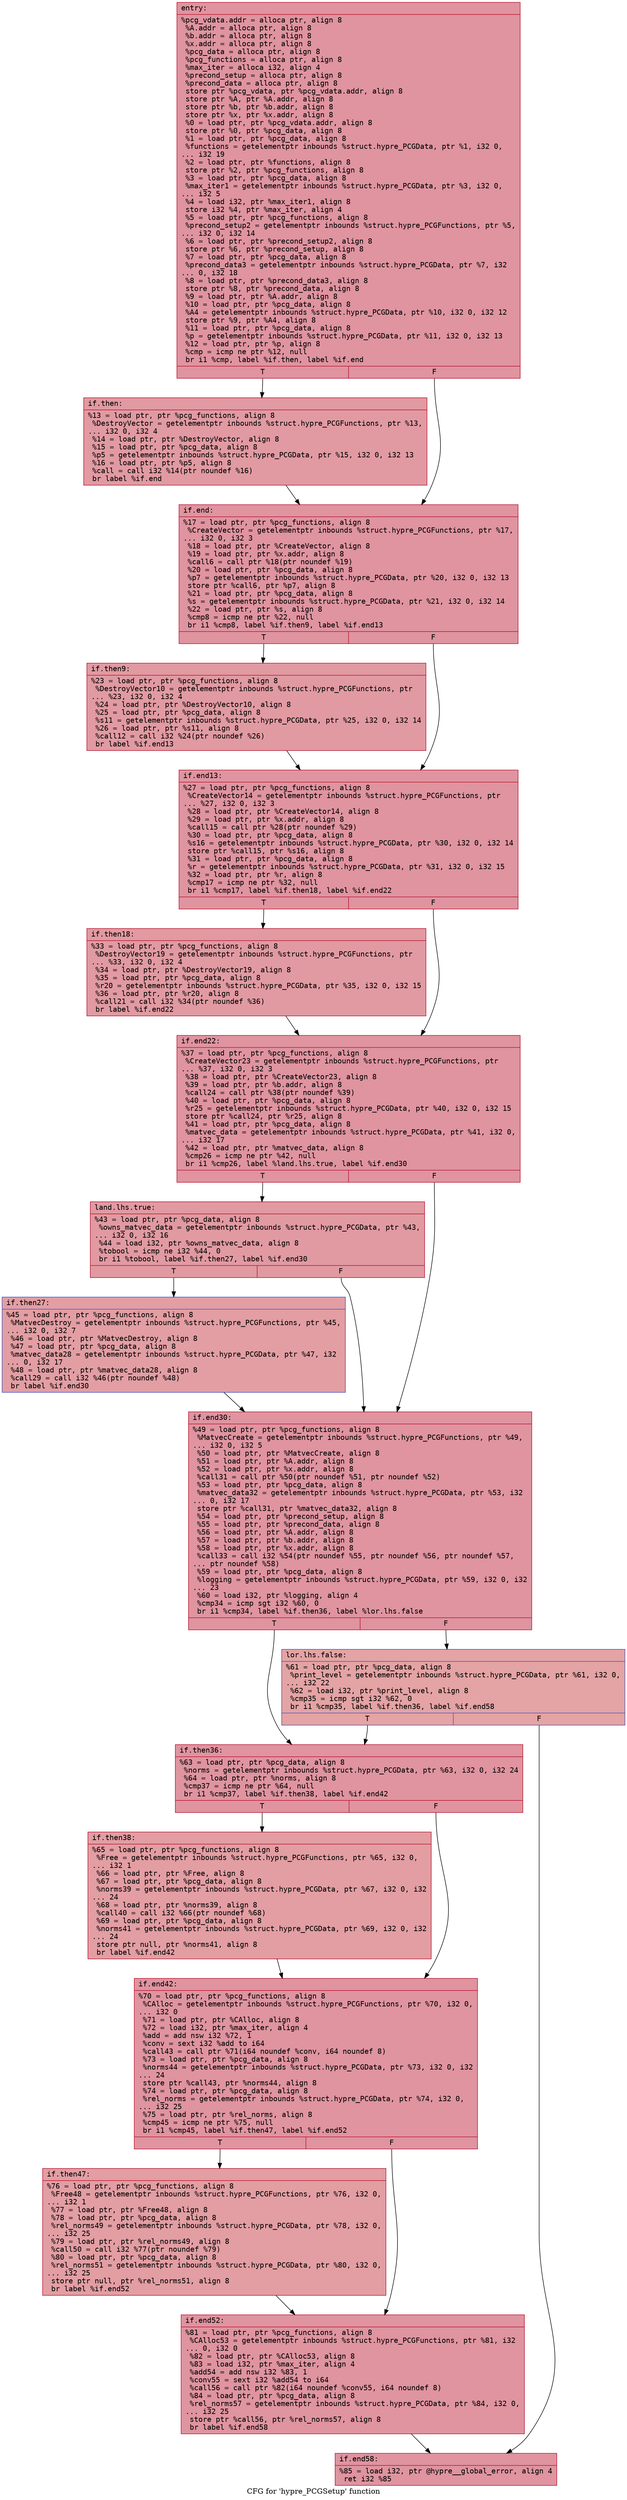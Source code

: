 digraph "CFG for 'hypre_PCGSetup' function" {
	label="CFG for 'hypre_PCGSetup' function";

	Node0x557061632d00 [shape=record,color="#b70d28ff", style=filled, fillcolor="#b70d2870" fontname="Courier",label="{entry:\l|  %pcg_vdata.addr = alloca ptr, align 8\l  %A.addr = alloca ptr, align 8\l  %b.addr = alloca ptr, align 8\l  %x.addr = alloca ptr, align 8\l  %pcg_data = alloca ptr, align 8\l  %pcg_functions = alloca ptr, align 8\l  %max_iter = alloca i32, align 4\l  %precond_setup = alloca ptr, align 8\l  %precond_data = alloca ptr, align 8\l  store ptr %pcg_vdata, ptr %pcg_vdata.addr, align 8\l  store ptr %A, ptr %A.addr, align 8\l  store ptr %b, ptr %b.addr, align 8\l  store ptr %x, ptr %x.addr, align 8\l  %0 = load ptr, ptr %pcg_vdata.addr, align 8\l  store ptr %0, ptr %pcg_data, align 8\l  %1 = load ptr, ptr %pcg_data, align 8\l  %functions = getelementptr inbounds %struct.hypre_PCGData, ptr %1, i32 0,\l... i32 19\l  %2 = load ptr, ptr %functions, align 8\l  store ptr %2, ptr %pcg_functions, align 8\l  %3 = load ptr, ptr %pcg_data, align 8\l  %max_iter1 = getelementptr inbounds %struct.hypre_PCGData, ptr %3, i32 0,\l... i32 5\l  %4 = load i32, ptr %max_iter1, align 8\l  store i32 %4, ptr %max_iter, align 4\l  %5 = load ptr, ptr %pcg_functions, align 8\l  %precond_setup2 = getelementptr inbounds %struct.hypre_PCGFunctions, ptr %5,\l... i32 0, i32 14\l  %6 = load ptr, ptr %precond_setup2, align 8\l  store ptr %6, ptr %precond_setup, align 8\l  %7 = load ptr, ptr %pcg_data, align 8\l  %precond_data3 = getelementptr inbounds %struct.hypre_PCGData, ptr %7, i32\l... 0, i32 18\l  %8 = load ptr, ptr %precond_data3, align 8\l  store ptr %8, ptr %precond_data, align 8\l  %9 = load ptr, ptr %A.addr, align 8\l  %10 = load ptr, ptr %pcg_data, align 8\l  %A4 = getelementptr inbounds %struct.hypre_PCGData, ptr %10, i32 0, i32 12\l  store ptr %9, ptr %A4, align 8\l  %11 = load ptr, ptr %pcg_data, align 8\l  %p = getelementptr inbounds %struct.hypre_PCGData, ptr %11, i32 0, i32 13\l  %12 = load ptr, ptr %p, align 8\l  %cmp = icmp ne ptr %12, null\l  br i1 %cmp, label %if.then, label %if.end\l|{<s0>T|<s1>F}}"];
	Node0x557061632d00:s0 -> Node0x5570616356d0[tooltip="entry -> if.then\nProbability 62.50%" ];
	Node0x557061632d00:s1 -> Node0x557061635740[tooltip="entry -> if.end\nProbability 37.50%" ];
	Node0x5570616356d0 [shape=record,color="#b70d28ff", style=filled, fillcolor="#bb1b2c70" fontname="Courier",label="{if.then:\l|  %13 = load ptr, ptr %pcg_functions, align 8\l  %DestroyVector = getelementptr inbounds %struct.hypre_PCGFunctions, ptr %13,\l... i32 0, i32 4\l  %14 = load ptr, ptr %DestroyVector, align 8\l  %15 = load ptr, ptr %pcg_data, align 8\l  %p5 = getelementptr inbounds %struct.hypre_PCGData, ptr %15, i32 0, i32 13\l  %16 = load ptr, ptr %p5, align 8\l  %call = call i32 %14(ptr noundef %16)\l  br label %if.end\l}"];
	Node0x5570616356d0 -> Node0x557061635740[tooltip="if.then -> if.end\nProbability 100.00%" ];
	Node0x557061635740 [shape=record,color="#b70d28ff", style=filled, fillcolor="#b70d2870" fontname="Courier",label="{if.end:\l|  %17 = load ptr, ptr %pcg_functions, align 8\l  %CreateVector = getelementptr inbounds %struct.hypre_PCGFunctions, ptr %17,\l... i32 0, i32 3\l  %18 = load ptr, ptr %CreateVector, align 8\l  %19 = load ptr, ptr %x.addr, align 8\l  %call6 = call ptr %18(ptr noundef %19)\l  %20 = load ptr, ptr %pcg_data, align 8\l  %p7 = getelementptr inbounds %struct.hypre_PCGData, ptr %20, i32 0, i32 13\l  store ptr %call6, ptr %p7, align 8\l  %21 = load ptr, ptr %pcg_data, align 8\l  %s = getelementptr inbounds %struct.hypre_PCGData, ptr %21, i32 0, i32 14\l  %22 = load ptr, ptr %s, align 8\l  %cmp8 = icmp ne ptr %22, null\l  br i1 %cmp8, label %if.then9, label %if.end13\l|{<s0>T|<s1>F}}"];
	Node0x557061635740:s0 -> Node0x5570616368e0[tooltip="if.end -> if.then9\nProbability 62.50%" ];
	Node0x557061635740:s1 -> Node0x557061636960[tooltip="if.end -> if.end13\nProbability 37.50%" ];
	Node0x5570616368e0 [shape=record,color="#b70d28ff", style=filled, fillcolor="#bb1b2c70" fontname="Courier",label="{if.then9:\l|  %23 = load ptr, ptr %pcg_functions, align 8\l  %DestroyVector10 = getelementptr inbounds %struct.hypre_PCGFunctions, ptr\l... %23, i32 0, i32 4\l  %24 = load ptr, ptr %DestroyVector10, align 8\l  %25 = load ptr, ptr %pcg_data, align 8\l  %s11 = getelementptr inbounds %struct.hypre_PCGData, ptr %25, i32 0, i32 14\l  %26 = load ptr, ptr %s11, align 8\l  %call12 = call i32 %24(ptr noundef %26)\l  br label %if.end13\l}"];
	Node0x5570616368e0 -> Node0x557061636960[tooltip="if.then9 -> if.end13\nProbability 100.00%" ];
	Node0x557061636960 [shape=record,color="#b70d28ff", style=filled, fillcolor="#b70d2870" fontname="Courier",label="{if.end13:\l|  %27 = load ptr, ptr %pcg_functions, align 8\l  %CreateVector14 = getelementptr inbounds %struct.hypre_PCGFunctions, ptr\l... %27, i32 0, i32 3\l  %28 = load ptr, ptr %CreateVector14, align 8\l  %29 = load ptr, ptr %x.addr, align 8\l  %call15 = call ptr %28(ptr noundef %29)\l  %30 = load ptr, ptr %pcg_data, align 8\l  %s16 = getelementptr inbounds %struct.hypre_PCGData, ptr %30, i32 0, i32 14\l  store ptr %call15, ptr %s16, align 8\l  %31 = load ptr, ptr %pcg_data, align 8\l  %r = getelementptr inbounds %struct.hypre_PCGData, ptr %31, i32 0, i32 15\l  %32 = load ptr, ptr %r, align 8\l  %cmp17 = icmp ne ptr %32, null\l  br i1 %cmp17, label %if.then18, label %if.end22\l|{<s0>T|<s1>F}}"];
	Node0x557061636960:s0 -> Node0x5570616377f0[tooltip="if.end13 -> if.then18\nProbability 62.50%" ];
	Node0x557061636960:s1 -> Node0x557061637870[tooltip="if.end13 -> if.end22\nProbability 37.50%" ];
	Node0x5570616377f0 [shape=record,color="#b70d28ff", style=filled, fillcolor="#bb1b2c70" fontname="Courier",label="{if.then18:\l|  %33 = load ptr, ptr %pcg_functions, align 8\l  %DestroyVector19 = getelementptr inbounds %struct.hypre_PCGFunctions, ptr\l... %33, i32 0, i32 4\l  %34 = load ptr, ptr %DestroyVector19, align 8\l  %35 = load ptr, ptr %pcg_data, align 8\l  %r20 = getelementptr inbounds %struct.hypre_PCGData, ptr %35, i32 0, i32 15\l  %36 = load ptr, ptr %r20, align 8\l  %call21 = call i32 %34(ptr noundef %36)\l  br label %if.end22\l}"];
	Node0x5570616377f0 -> Node0x557061637870[tooltip="if.then18 -> if.end22\nProbability 100.00%" ];
	Node0x557061637870 [shape=record,color="#b70d28ff", style=filled, fillcolor="#b70d2870" fontname="Courier",label="{if.end22:\l|  %37 = load ptr, ptr %pcg_functions, align 8\l  %CreateVector23 = getelementptr inbounds %struct.hypre_PCGFunctions, ptr\l... %37, i32 0, i32 3\l  %38 = load ptr, ptr %CreateVector23, align 8\l  %39 = load ptr, ptr %b.addr, align 8\l  %call24 = call ptr %38(ptr noundef %39)\l  %40 = load ptr, ptr %pcg_data, align 8\l  %r25 = getelementptr inbounds %struct.hypre_PCGData, ptr %40, i32 0, i32 15\l  store ptr %call24, ptr %r25, align 8\l  %41 = load ptr, ptr %pcg_data, align 8\l  %matvec_data = getelementptr inbounds %struct.hypre_PCGData, ptr %41, i32 0,\l... i32 17\l  %42 = load ptr, ptr %matvec_data, align 8\l  %cmp26 = icmp ne ptr %42, null\l  br i1 %cmp26, label %land.lhs.true, label %if.end30\l|{<s0>T|<s1>F}}"];
	Node0x557061637870:s0 -> Node0x557061638d30[tooltip="if.end22 -> land.lhs.true\nProbability 62.50%" ];
	Node0x557061637870:s1 -> Node0x557061638db0[tooltip="if.end22 -> if.end30\nProbability 37.50%" ];
	Node0x557061638d30 [shape=record,color="#b70d28ff", style=filled, fillcolor="#bb1b2c70" fontname="Courier",label="{land.lhs.true:\l|  %43 = load ptr, ptr %pcg_data, align 8\l  %owns_matvec_data = getelementptr inbounds %struct.hypre_PCGData, ptr %43,\l... i32 0, i32 16\l  %44 = load i32, ptr %owns_matvec_data, align 8\l  %tobool = icmp ne i32 %44, 0\l  br i1 %tobool, label %if.then27, label %if.end30\l|{<s0>T|<s1>F}}"];
	Node0x557061638d30:s0 -> Node0x557061639210[tooltip="land.lhs.true -> if.then27\nProbability 62.50%" ];
	Node0x557061638d30:s1 -> Node0x557061638db0[tooltip="land.lhs.true -> if.end30\nProbability 37.50%" ];
	Node0x557061639210 [shape=record,color="#3d50c3ff", style=filled, fillcolor="#be242e70" fontname="Courier",label="{if.then27:\l|  %45 = load ptr, ptr %pcg_functions, align 8\l  %MatvecDestroy = getelementptr inbounds %struct.hypre_PCGFunctions, ptr %45,\l... i32 0, i32 7\l  %46 = load ptr, ptr %MatvecDestroy, align 8\l  %47 = load ptr, ptr %pcg_data, align 8\l  %matvec_data28 = getelementptr inbounds %struct.hypre_PCGData, ptr %47, i32\l... 0, i32 17\l  %48 = load ptr, ptr %matvec_data28, align 8\l  %call29 = call i32 %46(ptr noundef %48)\l  br label %if.end30\l}"];
	Node0x557061639210 -> Node0x557061638db0[tooltip="if.then27 -> if.end30\nProbability 100.00%" ];
	Node0x557061638db0 [shape=record,color="#b70d28ff", style=filled, fillcolor="#b70d2870" fontname="Courier",label="{if.end30:\l|  %49 = load ptr, ptr %pcg_functions, align 8\l  %MatvecCreate = getelementptr inbounds %struct.hypre_PCGFunctions, ptr %49,\l... i32 0, i32 5\l  %50 = load ptr, ptr %MatvecCreate, align 8\l  %51 = load ptr, ptr %A.addr, align 8\l  %52 = load ptr, ptr %x.addr, align 8\l  %call31 = call ptr %50(ptr noundef %51, ptr noundef %52)\l  %53 = load ptr, ptr %pcg_data, align 8\l  %matvec_data32 = getelementptr inbounds %struct.hypre_PCGData, ptr %53, i32\l... 0, i32 17\l  store ptr %call31, ptr %matvec_data32, align 8\l  %54 = load ptr, ptr %precond_setup, align 8\l  %55 = load ptr, ptr %precond_data, align 8\l  %56 = load ptr, ptr %A.addr, align 8\l  %57 = load ptr, ptr %b.addr, align 8\l  %58 = load ptr, ptr %x.addr, align 8\l  %call33 = call i32 %54(ptr noundef %55, ptr noundef %56, ptr noundef %57,\l... ptr noundef %58)\l  %59 = load ptr, ptr %pcg_data, align 8\l  %logging = getelementptr inbounds %struct.hypre_PCGData, ptr %59, i32 0, i32\l... 23\l  %60 = load i32, ptr %logging, align 4\l  %cmp34 = icmp sgt i32 %60, 0\l  br i1 %cmp34, label %if.then36, label %lor.lhs.false\l|{<s0>T|<s1>F}}"];
	Node0x557061638db0:s0 -> Node0x55706163ad00[tooltip="if.end30 -> if.then36\nProbability 62.50%" ];
	Node0x557061638db0:s1 -> Node0x55706163ad50[tooltip="if.end30 -> lor.lhs.false\nProbability 37.50%" ];
	Node0x55706163ad50 [shape=record,color="#3d50c3ff", style=filled, fillcolor="#c32e3170" fontname="Courier",label="{lor.lhs.false:\l|  %61 = load ptr, ptr %pcg_data, align 8\l  %print_level = getelementptr inbounds %struct.hypre_PCGData, ptr %61, i32 0,\l... i32 22\l  %62 = load i32, ptr %print_level, align 8\l  %cmp35 = icmp sgt i32 %62, 0\l  br i1 %cmp35, label %if.then36, label %if.end58\l|{<s0>T|<s1>F}}"];
	Node0x55706163ad50:s0 -> Node0x55706163ad00[tooltip="lor.lhs.false -> if.then36\nProbability 62.50%" ];
	Node0x55706163ad50:s1 -> Node0x55706163b120[tooltip="lor.lhs.false -> if.end58\nProbability 37.50%" ];
	Node0x55706163ad00 [shape=record,color="#b70d28ff", style=filled, fillcolor="#b70d2870" fontname="Courier",label="{if.then36:\l|  %63 = load ptr, ptr %pcg_data, align 8\l  %norms = getelementptr inbounds %struct.hypre_PCGData, ptr %63, i32 0, i32 24\l  %64 = load ptr, ptr %norms, align 8\l  %cmp37 = icmp ne ptr %64, null\l  br i1 %cmp37, label %if.then38, label %if.end42\l|{<s0>T|<s1>F}}"];
	Node0x55706163ad00:s0 -> Node0x55706163b4e0[tooltip="if.then36 -> if.then38\nProbability 62.50%" ];
	Node0x55706163ad00:s1 -> Node0x55706163b560[tooltip="if.then36 -> if.end42\nProbability 37.50%" ];
	Node0x55706163b4e0 [shape=record,color="#b70d28ff", style=filled, fillcolor="#be242e70" fontname="Courier",label="{if.then38:\l|  %65 = load ptr, ptr %pcg_functions, align 8\l  %Free = getelementptr inbounds %struct.hypre_PCGFunctions, ptr %65, i32 0,\l... i32 1\l  %66 = load ptr, ptr %Free, align 8\l  %67 = load ptr, ptr %pcg_data, align 8\l  %norms39 = getelementptr inbounds %struct.hypre_PCGData, ptr %67, i32 0, i32\l... 24\l  %68 = load ptr, ptr %norms39, align 8\l  %call40 = call i32 %66(ptr noundef %68)\l  %69 = load ptr, ptr %pcg_data, align 8\l  %norms41 = getelementptr inbounds %struct.hypre_PCGData, ptr %69, i32 0, i32\l... 24\l  store ptr null, ptr %norms41, align 8\l  br label %if.end42\l}"];
	Node0x55706163b4e0 -> Node0x55706163b560[tooltip="if.then38 -> if.end42\nProbability 100.00%" ];
	Node0x55706163b560 [shape=record,color="#b70d28ff", style=filled, fillcolor="#b70d2870" fontname="Courier",label="{if.end42:\l|  %70 = load ptr, ptr %pcg_functions, align 8\l  %CAlloc = getelementptr inbounds %struct.hypre_PCGFunctions, ptr %70, i32 0,\l... i32 0\l  %71 = load ptr, ptr %CAlloc, align 8\l  %72 = load i32, ptr %max_iter, align 4\l  %add = add nsw i32 %72, 1\l  %conv = sext i32 %add to i64\l  %call43 = call ptr %71(i64 noundef %conv, i64 noundef 8)\l  %73 = load ptr, ptr %pcg_data, align 8\l  %norms44 = getelementptr inbounds %struct.hypre_PCGData, ptr %73, i32 0, i32\l... 24\l  store ptr %call43, ptr %norms44, align 8\l  %74 = load ptr, ptr %pcg_data, align 8\l  %rel_norms = getelementptr inbounds %struct.hypre_PCGData, ptr %74, i32 0,\l... i32 25\l  %75 = load ptr, ptr %rel_norms, align 8\l  %cmp45 = icmp ne ptr %75, null\l  br i1 %cmp45, label %if.then47, label %if.end52\l|{<s0>T|<s1>F}}"];
	Node0x55706163b560:s0 -> Node0x55706163c7d0[tooltip="if.end42 -> if.then47\nProbability 62.50%" ];
	Node0x55706163b560:s1 -> Node0x55706163c850[tooltip="if.end42 -> if.end52\nProbability 37.50%" ];
	Node0x55706163c7d0 [shape=record,color="#b70d28ff", style=filled, fillcolor="#be242e70" fontname="Courier",label="{if.then47:\l|  %76 = load ptr, ptr %pcg_functions, align 8\l  %Free48 = getelementptr inbounds %struct.hypre_PCGFunctions, ptr %76, i32 0,\l... i32 1\l  %77 = load ptr, ptr %Free48, align 8\l  %78 = load ptr, ptr %pcg_data, align 8\l  %rel_norms49 = getelementptr inbounds %struct.hypre_PCGData, ptr %78, i32 0,\l... i32 25\l  %79 = load ptr, ptr %rel_norms49, align 8\l  %call50 = call i32 %77(ptr noundef %79)\l  %80 = load ptr, ptr %pcg_data, align 8\l  %rel_norms51 = getelementptr inbounds %struct.hypre_PCGData, ptr %80, i32 0,\l... i32 25\l  store ptr null, ptr %rel_norms51, align 8\l  br label %if.end52\l}"];
	Node0x55706163c7d0 -> Node0x55706163c850[tooltip="if.then47 -> if.end52\nProbability 100.00%" ];
	Node0x55706163c850 [shape=record,color="#b70d28ff", style=filled, fillcolor="#b70d2870" fontname="Courier",label="{if.end52:\l|  %81 = load ptr, ptr %pcg_functions, align 8\l  %CAlloc53 = getelementptr inbounds %struct.hypre_PCGFunctions, ptr %81, i32\l... 0, i32 0\l  %82 = load ptr, ptr %CAlloc53, align 8\l  %83 = load i32, ptr %max_iter, align 4\l  %add54 = add nsw i32 %83, 1\l  %conv55 = sext i32 %add54 to i64\l  %call56 = call ptr %82(i64 noundef %conv55, i64 noundef 8)\l  %84 = load ptr, ptr %pcg_data, align 8\l  %rel_norms57 = getelementptr inbounds %struct.hypre_PCGData, ptr %84, i32 0,\l... i32 25\l  store ptr %call56, ptr %rel_norms57, align 8\l  br label %if.end58\l}"];
	Node0x55706163c850 -> Node0x55706163b120[tooltip="if.end52 -> if.end58\nProbability 100.00%" ];
	Node0x55706163b120 [shape=record,color="#b70d28ff", style=filled, fillcolor="#b70d2870" fontname="Courier",label="{if.end58:\l|  %85 = load i32, ptr @hypre__global_error, align 4\l  ret i32 %85\l}"];
}
